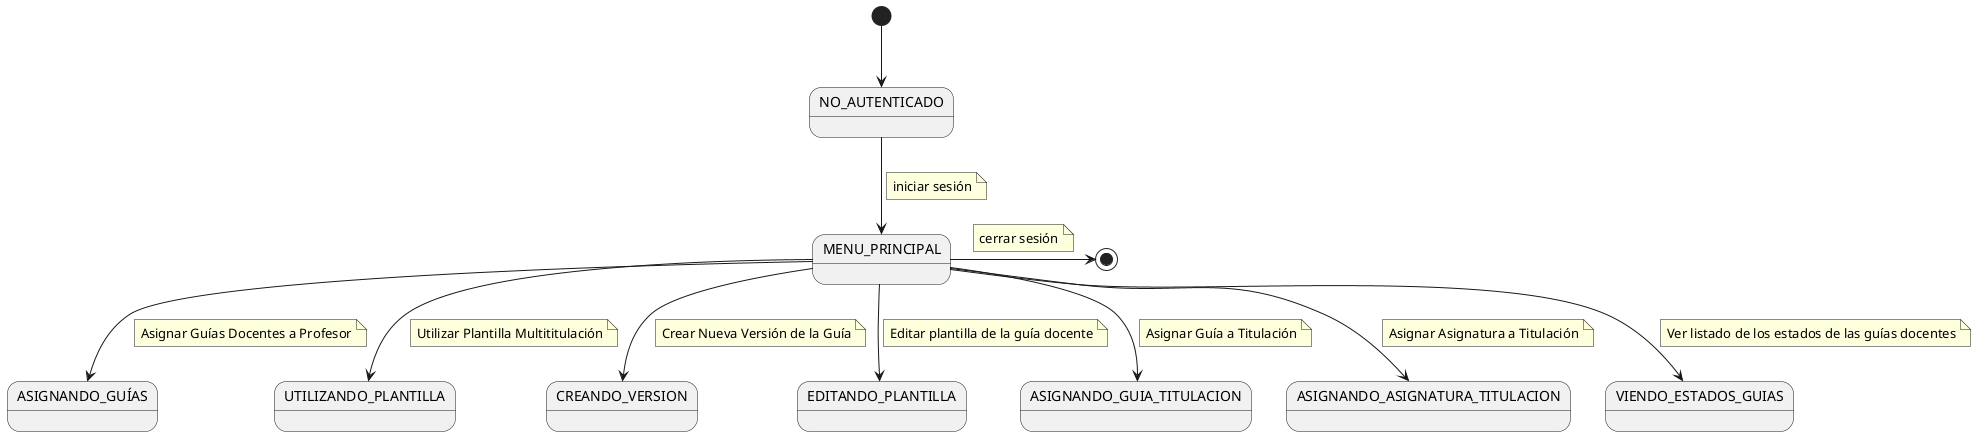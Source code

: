 @startuml diagramaContextoTecnicoCalidad
state "NO_AUTENTICADO" as NoAutenticado
state "MENU_PRINCIPAL" as MenuPrincipal
state "ASIGNANDO_GUÍAS" as AsignandoGuias
state "UTILIZANDO_PLANTILLA" as UtilizandoPlantilla
state "CREANDO_VERSION" as CreandoVersion
state "EDITANDO_PLANTILLA" as EditandoPlantilla
state "ASIGNANDO_GUIA_TITULACION" as AsignandoGuiaTitulacion
state "ASIGNANDO_ASIGNATURA_TITULACION" as AsignandoAsignaturaTitulacion
state "VIENDO_ESTADOS_GUIAS" as ViendoEstadosGuias

[*] --> NoAutenticado

NoAutenticado --> MenuPrincipal
note on link
    iniciar sesión
end note

MenuPrincipal -> [*]
note on link
    cerrar sesión
end note

MenuPrincipal --> AsignandoGuias
note on link
    Asignar Guías Docentes a Profesor
end note

MenuPrincipal --> UtilizandoPlantilla
note on link
    Utilizar Plantilla Multititulación
end note

MenuPrincipal --> CreandoVersion
note on link
    Crear Nueva Versión de la Guía
end note

MenuPrincipal --> EditandoPlantilla
note on link
    Editar plantilla de la guía docente
end note

MenuPrincipal --> AsignandoGuiaTitulacion
note on link
    Asignar Guía a Titulación
end note

MenuPrincipal --> AsignandoAsignaturaTitulacion
note on link
    Asignar Asignatura a Titulación
end note

MenuPrincipal --> ViendoEstadosGuias
note on link
    Ver listado de los estados de las guías docentes
end note

@enduml